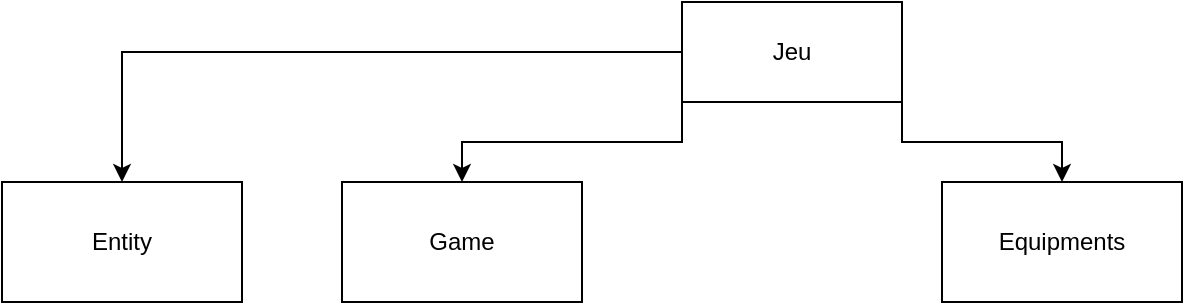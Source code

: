 <mxfile version="22.0.7" type="github" pages="5">
  <diagram name="Classes principales" id="wVLnpVCNf1317EJbrQJ7">
    <mxGraphModel dx="1009" dy="542" grid="1" gridSize="10" guides="1" tooltips="1" connect="1" arrows="1" fold="1" page="1" pageScale="1" pageWidth="827" pageHeight="1169" math="0" shadow="0">
      <root>
        <mxCell id="0" />
        <mxCell id="1" parent="0" />
        <mxCell id="c44JDkO_8QsurB9Xxm63-29" style="edgeStyle=orthogonalEdgeStyle;rounded=0;orthogonalLoop=1;jettySize=auto;html=1;exitX=0;exitY=0.5;exitDx=0;exitDy=0;entryX=0.5;entryY=0;entryDx=0;entryDy=0;" parent="1" source="c44JDkO_8QsurB9Xxm63-24" target="L8BUyToJjAE1nBU0tFCu-11" edge="1">
          <mxGeometry relative="1" as="geometry">
            <mxPoint x="70" y="140" as="targetPoint" />
          </mxGeometry>
        </mxCell>
        <mxCell id="L8BUyToJjAE1nBU0tFCu-6" style="edgeStyle=orthogonalEdgeStyle;rounded=0;orthogonalLoop=1;jettySize=auto;html=1;exitX=0;exitY=1;exitDx=0;exitDy=0;entryX=0.5;entryY=0;entryDx=0;entryDy=0;" parent="1" source="c44JDkO_8QsurB9Xxm63-24" target="L8BUyToJjAE1nBU0tFCu-13" edge="1">
          <mxGeometry relative="1" as="geometry">
            <mxPoint x="260" y="140" as="targetPoint" />
          </mxGeometry>
        </mxCell>
        <mxCell id="R_8-qDrX7hcIkXBAYprP-2" style="edgeStyle=orthogonalEdgeStyle;rounded=0;orthogonalLoop=1;jettySize=auto;html=1;exitX=1;exitY=1;exitDx=0;exitDy=0;entryX=0.5;entryY=0;entryDx=0;entryDy=0;" parent="1" source="c44JDkO_8QsurB9Xxm63-24" target="R_8-qDrX7hcIkXBAYprP-1" edge="1">
          <mxGeometry relative="1" as="geometry" />
        </mxCell>
        <mxCell id="c44JDkO_8QsurB9Xxm63-24" value="Jeu" style="html=1;whiteSpace=wrap;" parent="1" vertex="1">
          <mxGeometry x="350" y="40" width="110" height="50" as="geometry" />
        </mxCell>
        <mxCell id="L8BUyToJjAE1nBU0tFCu-11" value="Entity" style="html=1;whiteSpace=wrap;" parent="1" vertex="1">
          <mxGeometry x="10" y="130" width="120" height="60" as="geometry" />
        </mxCell>
        <mxCell id="L8BUyToJjAE1nBU0tFCu-13" value="Game" style="html=1;whiteSpace=wrap;" parent="1" vertex="1">
          <mxGeometry x="180" y="130" width="120" height="60" as="geometry" />
        </mxCell>
        <mxCell id="R_8-qDrX7hcIkXBAYprP-1" value="Equipments" style="html=1;whiteSpace=wrap;" parent="1" vertex="1">
          <mxGeometry x="480" y="130" width="120" height="60" as="geometry" />
        </mxCell>
      </root>
    </mxGraphModel>
  </diagram>
  <diagram id="hMbzc9La3fjD9Vs7lrhz" name="Class Entity">
    <mxGraphModel dx="1836" dy="542" grid="1" gridSize="10" guides="1" tooltips="1" connect="1" arrows="1" fold="1" page="1" pageScale="1" pageWidth="827" pageHeight="1169" math="0" shadow="0">
      <root>
        <mxCell id="0" />
        <mxCell id="1" parent="0" />
        <mxCell id="m06435uwqEx_PnJoHnlb-1" value="Entity" style="swimlane;fontStyle=0;childLayout=stackLayout;horizontal=1;startSize=26;fillColor=none;horizontalStack=0;resizeParent=1;resizeParentMax=0;resizeLast=0;collapsible=1;marginBottom=0;whiteSpace=wrap;html=1;" parent="1" vertex="1">
          <mxGeometry x="-110" y="140" width="220" height="198" as="geometry">
            <mxRectangle x="-40" y="140" width="70" height="30" as="alternateBounds" />
          </mxGeometry>
        </mxCell>
        <mxCell id="m06435uwqEx_PnJoHnlb-2" value="+ hp : int/float" style="text;strokeColor=none;fillColor=none;align=left;verticalAlign=top;spacingLeft=4;spacingRight=4;overflow=hidden;rotatable=0;points=[[0,0.5],[1,0.5]];portConstraint=eastwest;whiteSpace=wrap;html=1;" parent="m06435uwqEx_PnJoHnlb-1" vertex="1">
          <mxGeometry y="26" width="220" height="26" as="geometry" />
        </mxCell>
        <mxCell id="m06435uwqEx_PnJoHnlb-3" value="+ speed : float" style="text;strokeColor=none;fillColor=none;align=left;verticalAlign=top;spacingLeft=4;spacingRight=4;overflow=hidden;rotatable=0;points=[[0,0.5],[1,0.5]];portConstraint=eastwest;whiteSpace=wrap;html=1;" parent="m06435uwqEx_PnJoHnlb-1" vertex="1">
          <mxGeometry y="52" width="220" height="26" as="geometry" />
        </mxCell>
        <mxCell id="m06435uwqEx_PnJoHnlb-22" value="" style="line;strokeWidth=1;fillColor=none;align=left;verticalAlign=middle;spacingTop=-1;spacingLeft=3;spacingRight=3;rotatable=0;labelPosition=right;points=[];portConstraint=eastwest;strokeColor=inherit;" parent="m06435uwqEx_PnJoHnlb-1" vertex="1">
          <mxGeometry y="78" width="220" height="8" as="geometry" />
        </mxCell>
        <mxCell id="m06435uwqEx_PnJoHnlb-21" value="+ render(SDL_renderer) : void" style="text;strokeColor=none;fillColor=none;align=left;verticalAlign=top;spacingLeft=4;spacingRight=4;overflow=hidden;rotatable=0;points=[[0,0.5],[1,0.5]];portConstraint=eastwest;whiteSpace=wrap;html=1;" parent="m06435uwqEx_PnJoHnlb-1" vertex="1">
          <mxGeometry y="86" width="220" height="30" as="geometry" />
        </mxCell>
        <mxCell id="m06435uwqEx_PnJoHnlb-20" style="text;strokeColor=none;fillColor=none;align=left;verticalAlign=top;spacingLeft=4;spacingRight=4;overflow=hidden;rotatable=0;points=[[0,0.5],[1,0.5]];portConstraint=eastwest;whiteSpace=wrap;html=1;" parent="m06435uwqEx_PnJoHnlb-1" vertex="1">
          <mxGeometry y="116" width="220" height="30" as="geometry" />
        </mxCell>
        <mxCell id="m06435uwqEx_PnJoHnlb-19" style="text;strokeColor=none;fillColor=none;align=left;verticalAlign=top;spacingLeft=4;spacingRight=4;overflow=hidden;rotatable=0;points=[[0,0.5],[1,0.5]];portConstraint=eastwest;whiteSpace=wrap;html=1;" parent="m06435uwqEx_PnJoHnlb-1" vertex="1">
          <mxGeometry y="146" width="220" height="26" as="geometry" />
        </mxCell>
        <mxCell id="m06435uwqEx_PnJoHnlb-18" style="text;strokeColor=none;fillColor=none;align=left;verticalAlign=top;spacingLeft=4;spacingRight=4;overflow=hidden;rotatable=0;points=[[0,0.5],[1,0.5]];portConstraint=eastwest;whiteSpace=wrap;html=1;" parent="m06435uwqEx_PnJoHnlb-1" vertex="1">
          <mxGeometry y="172" width="220" height="26" as="geometry" />
        </mxCell>
        <mxCell id="m06435uwqEx_PnJoHnlb-4" value="" style="endArrow=none;html=1;edgeStyle=orthogonalEdgeStyle;rounded=0;exitX=1;exitY=0.5;exitDx=0;exitDy=0;entryX=0.5;entryY=0;entryDx=0;entryDy=0;" parent="1" source="m06435uwqEx_PnJoHnlb-2" target="m06435uwqEx_PnJoHnlb-11" edge="1">
          <mxGeometry relative="1" as="geometry">
            <mxPoint x="-30" y="330" as="sourcePoint" />
            <mxPoint x="280" y="240" as="targetPoint" />
          </mxGeometry>
        </mxCell>
        <mxCell id="m06435uwqEx_PnJoHnlb-5" value="parent" style="edgeLabel;resizable=0;html=1;align=left;verticalAlign=bottom;" parent="m06435uwqEx_PnJoHnlb-4" connectable="0" vertex="1">
          <mxGeometry x="-1" relative="1" as="geometry" />
        </mxCell>
        <mxCell id="m06435uwqEx_PnJoHnlb-6" value="child" style="edgeLabel;resizable=0;html=1;align=right;verticalAlign=bottom;" parent="m06435uwqEx_PnJoHnlb-4" connectable="0" vertex="1">
          <mxGeometry x="1" relative="1" as="geometry" />
        </mxCell>
        <mxCell id="m06435uwqEx_PnJoHnlb-11" value="Enemy" style="swimlane;fontStyle=1;align=center;verticalAlign=top;childLayout=stackLayout;horizontal=1;startSize=26;horizontalStack=0;resizeParent=1;resizeParentMax=0;resizeLast=0;collapsible=1;marginBottom=0;whiteSpace=wrap;html=1;" parent="1" vertex="1">
          <mxGeometry x="334" y="240" width="160" height="164" as="geometry" />
        </mxCell>
        <mxCell id="m06435uwqEx_PnJoHnlb-12" value="+ damage : int/float" style="text;strokeColor=none;fillColor=none;align=left;verticalAlign=top;spacingLeft=4;spacingRight=4;overflow=hidden;rotatable=0;points=[[0,0.5],[1,0.5]];portConstraint=eastwest;whiteSpace=wrap;html=1;" parent="m06435uwqEx_PnJoHnlb-11" vertex="1">
          <mxGeometry y="26" width="160" height="26" as="geometry" />
        </mxCell>
        <mxCell id="m06435uwqEx_PnJoHnlb-13" value="" style="line;strokeWidth=1;fillColor=none;align=left;verticalAlign=middle;spacingTop=-1;spacingLeft=3;spacingRight=3;rotatable=0;labelPosition=right;points=[];portConstraint=eastwest;strokeColor=inherit;" parent="m06435uwqEx_PnJoHnlb-11" vertex="1">
          <mxGeometry y="52" width="160" height="8" as="geometry" />
        </mxCell>
        <mxCell id="m06435uwqEx_PnJoHnlb-14" value="+ behavior(void) : void" style="text;strokeColor=none;fillColor=none;align=left;verticalAlign=top;spacingLeft=4;spacingRight=4;overflow=hidden;rotatable=0;points=[[0,0.5],[1,0.5]];portConstraint=eastwest;whiteSpace=wrap;html=1;" parent="m06435uwqEx_PnJoHnlb-11" vertex="1">
          <mxGeometry y="60" width="160" height="26" as="geometry" />
        </mxCell>
        <mxCell id="m06435uwqEx_PnJoHnlb-17" style="text;strokeColor=none;fillColor=none;align=left;verticalAlign=top;spacingLeft=4;spacingRight=4;overflow=hidden;rotatable=0;points=[[0,0.5],[1,0.5]];portConstraint=eastwest;whiteSpace=wrap;html=1;" parent="m06435uwqEx_PnJoHnlb-11" vertex="1">
          <mxGeometry y="86" width="160" height="26" as="geometry" />
        </mxCell>
        <mxCell id="m06435uwqEx_PnJoHnlb-16" style="text;strokeColor=none;fillColor=none;align=left;verticalAlign=top;spacingLeft=4;spacingRight=4;overflow=hidden;rotatable=0;points=[[0,0.5],[1,0.5]];portConstraint=eastwest;whiteSpace=wrap;html=1;" parent="m06435uwqEx_PnJoHnlb-11" vertex="1">
          <mxGeometry y="112" width="160" height="26" as="geometry" />
        </mxCell>
        <mxCell id="m06435uwqEx_PnJoHnlb-15" style="text;strokeColor=none;fillColor=none;align=left;verticalAlign=top;spacingLeft=4;spacingRight=4;overflow=hidden;rotatable=0;points=[[0,0.5],[1,0.5]];portConstraint=eastwest;whiteSpace=wrap;html=1;" parent="m06435uwqEx_PnJoHnlb-11" vertex="1">
          <mxGeometry y="138" width="160" height="26" as="geometry" />
        </mxCell>
        <mxCell id="m06435uwqEx_PnJoHnlb-23" value="" style="endArrow=none;html=1;edgeStyle=orthogonalEdgeStyle;rounded=0;exitX=0;exitY=0.5;exitDx=0;exitDy=0;entryX=0.5;entryY=0;entryDx=0;entryDy=0;" parent="1" source="m06435uwqEx_PnJoHnlb-2" target="m06435uwqEx_PnJoHnlb-27" edge="1">
          <mxGeometry relative="1" as="geometry">
            <mxPoint x="-430" y="330" as="sourcePoint" />
            <mxPoint x="-450" y="280" as="targetPoint" />
          </mxGeometry>
        </mxCell>
        <mxCell id="m06435uwqEx_PnJoHnlb-24" value="parent" style="edgeLabel;resizable=0;html=1;align=left;verticalAlign=bottom;" parent="m06435uwqEx_PnJoHnlb-23" connectable="0" vertex="1">
          <mxGeometry x="-1" relative="1" as="geometry">
            <mxPoint x="-38" y="-1" as="offset" />
          </mxGeometry>
        </mxCell>
        <mxCell id="m06435uwqEx_PnJoHnlb-25" value="child" style="edgeLabel;resizable=0;html=1;align=right;verticalAlign=bottom;" parent="m06435uwqEx_PnJoHnlb-23" connectable="0" vertex="1">
          <mxGeometry x="1" relative="1" as="geometry" />
        </mxCell>
        <mxCell id="m06435uwqEx_PnJoHnlb-27" value="Player" style="swimlane;fontStyle=1;align=center;verticalAlign=top;childLayout=stackLayout;horizontal=1;startSize=26;horizontalStack=0;resizeParent=1;resizeParentMax=0;resizeLast=0;collapsible=1;marginBottom=0;whiteSpace=wrap;html=1;" parent="1" vertex="1">
          <mxGeometry x="-493" y="240" width="160" height="242" as="geometry" />
        </mxCell>
        <mxCell id="m06435uwqEx_PnJoHnlb-28" value="+ range : float" style="text;strokeColor=none;fillColor=none;align=left;verticalAlign=top;spacingLeft=4;spacingRight=4;overflow=hidden;rotatable=0;points=[[0,0.5],[1,0.5]];portConstraint=eastwest;whiteSpace=wrap;html=1;" parent="m06435uwqEx_PnJoHnlb-27" vertex="1">
          <mxGeometry y="26" width="160" height="26" as="geometry" />
        </mxCell>
        <mxCell id="m06435uwqEx_PnJoHnlb-37" value="+ firingRate : float" style="text;strokeColor=none;fillColor=none;align=left;verticalAlign=top;spacingLeft=4;spacingRight=4;overflow=hidden;rotatable=0;points=[[0,0.5],[1,0.5]];portConstraint=eastwest;whiteSpace=wrap;html=1;" parent="m06435uwqEx_PnJoHnlb-27" vertex="1">
          <mxGeometry y="52" width="160" height="26" as="geometry" />
        </mxCell>
        <mxCell id="m06435uwqEx_PnJoHnlb-36" value="+ armor : int" style="text;strokeColor=none;fillColor=none;align=left;verticalAlign=top;spacingLeft=4;spacingRight=4;overflow=hidden;rotatable=0;points=[[0,0.5],[1,0.5]];portConstraint=eastwest;whiteSpace=wrap;html=1;" parent="m06435uwqEx_PnJoHnlb-27" vertex="1">
          <mxGeometry y="78" width="160" height="26" as="geometry" />
        </mxCell>
        <mxCell id="m06435uwqEx_PnJoHnlb-35" value="+ lootRange : float" style="text;strokeColor=none;fillColor=none;align=left;verticalAlign=top;spacingLeft=4;spacingRight=4;overflow=hidden;rotatable=0;points=[[0,0.5],[1,0.5]];portConstraint=eastwest;whiteSpace=wrap;html=1;" parent="m06435uwqEx_PnJoHnlb-27" vertex="1">
          <mxGeometry y="104" width="160" height="26" as="geometry" />
        </mxCell>
        <mxCell id="m06435uwqEx_PnJoHnlb-34" value="+ xp : int/float" style="text;strokeColor=none;fillColor=none;align=left;verticalAlign=top;spacingLeft=4;spacingRight=4;overflow=hidden;rotatable=0;points=[[0,0.5],[1,0.5]];portConstraint=eastwest;whiteSpace=wrap;html=1;" parent="m06435uwqEx_PnJoHnlb-27" vertex="1">
          <mxGeometry y="130" width="160" height="26" as="geometry" />
        </mxCell>
        <mxCell id="m06435uwqEx_PnJoHnlb-39" value="+ level : int" style="text;strokeColor=none;fillColor=none;align=left;verticalAlign=top;spacingLeft=4;spacingRight=4;overflow=hidden;rotatable=0;points=[[0,0.5],[1,0.5]];portConstraint=eastwest;whiteSpace=wrap;html=1;" parent="m06435uwqEx_PnJoHnlb-27" vertex="1">
          <mxGeometry y="156" width="160" height="26" as="geometry" />
        </mxCell>
        <mxCell id="m06435uwqEx_PnJoHnlb-38" value="+ x : int, y: int&lt;br&gt;" style="text;strokeColor=none;fillColor=none;align=left;verticalAlign=top;spacingLeft=4;spacingRight=4;overflow=hidden;rotatable=0;points=[[0,0.5],[1,0.5]];portConstraint=eastwest;whiteSpace=wrap;html=1;" parent="m06435uwqEx_PnJoHnlb-27" vertex="1">
          <mxGeometry y="182" width="160" height="26" as="geometry" />
        </mxCell>
        <mxCell id="m06435uwqEx_PnJoHnlb-29" value="" style="line;strokeWidth=1;fillColor=none;align=left;verticalAlign=middle;spacingTop=-1;spacingLeft=3;spacingRight=3;rotatable=0;labelPosition=right;points=[];portConstraint=eastwest;strokeColor=inherit;" parent="m06435uwqEx_PnJoHnlb-27" vertex="1">
          <mxGeometry y="208" width="160" height="8" as="geometry" />
        </mxCell>
        <mxCell id="m06435uwqEx_PnJoHnlb-30" value="+ levelUp(void) : void" style="text;strokeColor=none;fillColor=none;align=left;verticalAlign=top;spacingLeft=4;spacingRight=4;overflow=hidden;rotatable=0;points=[[0,0.5],[1,0.5]];portConstraint=eastwest;whiteSpace=wrap;html=1;" parent="m06435uwqEx_PnJoHnlb-27" vertex="1">
          <mxGeometry y="216" width="160" height="26" as="geometry" />
        </mxCell>
      </root>
    </mxGraphModel>
  </diagram>
  <diagram id="sUejLXF29kmHq-jj2oSN" name="Class Game">
    <mxGraphModel dx="1009" dy="542" grid="1" gridSize="10" guides="1" tooltips="1" connect="1" arrows="1" fold="1" page="1" pageScale="1" pageWidth="827" pageHeight="1169" math="0" shadow="0">
      <root>
        <mxCell id="0" />
        <mxCell id="1" parent="0" />
        <mxCell id="YCpzxiquLKydCjm8bQEY-1" value="Game" style="swimlane;fontStyle=0;childLayout=stackLayout;horizontal=1;startSize=26;fillColor=none;horizontalStack=0;resizeParent=1;resizeParentMax=0;resizeLast=0;collapsible=1;marginBottom=0;whiteSpace=wrap;html=1;" parent="1" vertex="1">
          <mxGeometry x="304" y="80" width="220" height="120" as="geometry">
            <mxRectangle x="-40" y="140" width="70" height="30" as="alternateBounds" />
          </mxGeometry>
        </mxCell>
        <mxCell id="YCpzxiquLKydCjm8bQEY-2" value="+ isRunning : bool" style="text;strokeColor=none;fillColor=none;align=left;verticalAlign=top;spacingLeft=4;spacingRight=4;overflow=hidden;rotatable=0;points=[[0,0.5],[1,0.5]];portConstraint=eastwest;whiteSpace=wrap;html=1;" parent="YCpzxiquLKydCjm8bQEY-1" vertex="1">
          <mxGeometry y="26" width="220" height="26" as="geometry" />
        </mxCell>
        <mxCell id="YCpzxiquLKydCjm8bQEY-4" value="" style="line;strokeWidth=1;fillColor=none;align=left;verticalAlign=middle;spacingTop=-1;spacingLeft=3;spacingRight=3;rotatable=0;labelPosition=right;points=[];portConstraint=eastwest;strokeColor=inherit;" parent="YCpzxiquLKydCjm8bQEY-1" vertex="1">
          <mxGeometry y="52" width="220" height="8" as="geometry" />
        </mxCell>
        <mxCell id="YCpzxiquLKydCjm8bQEY-5" value="+ render(SDL_renderer) : void" style="text;strokeColor=none;fillColor=none;align=left;verticalAlign=top;spacingLeft=4;spacingRight=4;overflow=hidden;rotatable=0;points=[[0,0.5],[1,0.5]];portConstraint=eastwest;whiteSpace=wrap;html=1;" parent="YCpzxiquLKydCjm8bQEY-1" vertex="1">
          <mxGeometry y="60" width="220" height="30" as="geometry" />
        </mxCell>
        <mxCell id="YCpzxiquLKydCjm8bQEY-6" value="+ handleEvents(void) : void" style="text;strokeColor=none;fillColor=none;align=left;verticalAlign=top;spacingLeft=4;spacingRight=4;overflow=hidden;rotatable=0;points=[[0,0.5],[1,0.5]];portConstraint=eastwest;whiteSpace=wrap;html=1;" parent="YCpzxiquLKydCjm8bQEY-1" vertex="1">
          <mxGeometry y="90" width="220" height="30" as="geometry" />
        </mxCell>
      </root>
    </mxGraphModel>
  </diagram>
  <diagram id="WWeAsBjscEdh2DhNJtwF" name="Class Equipments">
    <mxGraphModel dx="696" dy="374" grid="1" gridSize="10" guides="1" tooltips="1" connect="1" arrows="1" fold="1" page="1" pageScale="1" pageWidth="827" pageHeight="1169" math="0" shadow="0">
      <root>
        <mxCell id="0" />
        <mxCell id="1" parent="0" />
        <mxCell id="KcCnoSjDwIJO9KkqKZLT-1" value="Equipment" style="swimlane;fontStyle=0;childLayout=stackLayout;horizontal=1;startSize=26;fillColor=none;horizontalStack=0;resizeParent=1;resizeParentMax=0;resizeLast=0;collapsible=1;marginBottom=0;whiteSpace=wrap;html=1;" parent="1" vertex="1">
          <mxGeometry x="304" y="80" width="220" height="64" as="geometry">
            <mxRectangle x="-40" y="140" width="70" height="30" as="alternateBounds" />
          </mxGeometry>
        </mxCell>
        <mxCell id="KcCnoSjDwIJO9KkqKZLT-3" value="" style="line;strokeWidth=1;fillColor=none;align=left;verticalAlign=middle;spacingTop=-1;spacingLeft=3;spacingRight=3;rotatable=0;labelPosition=right;points=[];portConstraint=eastwest;strokeColor=inherit;" parent="KcCnoSjDwIJO9KkqKZLT-1" vertex="1">
          <mxGeometry y="26" width="220" height="8" as="geometry" />
        </mxCell>
        <mxCell id="KcCnoSjDwIJO9KkqKZLT-4" value="+ render(SDL_renderer) : void" style="text;strokeColor=none;fillColor=none;align=left;verticalAlign=top;spacingLeft=4;spacingRight=4;overflow=hidden;rotatable=0;points=[[0,0.5],[1,0.5]];portConstraint=eastwest;whiteSpace=wrap;html=1;" parent="KcCnoSjDwIJO9KkqKZLT-1" vertex="1">
          <mxGeometry y="34" width="220" height="30" as="geometry" />
        </mxCell>
        <mxCell id="KcCnoSjDwIJO9KkqKZLT-6" value="Items" style="swimlane;fontStyle=0;childLayout=stackLayout;horizontal=1;startSize=26;fillColor=none;horizontalStack=0;resizeParent=1;resizeParentMax=0;resizeLast=0;collapsible=1;marginBottom=0;whiteSpace=wrap;html=1;" parent="1" vertex="1">
          <mxGeometry x="60" y="190" width="190" height="124" as="geometry">
            <mxRectangle x="-40" y="140" width="70" height="30" as="alternateBounds" />
          </mxGeometry>
        </mxCell>
        <mxCell id="KcCnoSjDwIJO9KkqKZLT-17" value="+ havMax : bool" style="text;strokeColor=none;fillColor=none;align=left;verticalAlign=top;spacingLeft=4;spacingRight=4;overflow=hidden;rotatable=0;points=[[0,0.5],[1,0.5]];portConstraint=eastwest;whiteSpace=wrap;html=1;" parent="KcCnoSjDwIJO9KkqKZLT-6" vertex="1">
          <mxGeometry y="26" width="190" height="30" as="geometry" />
        </mxCell>
        <mxCell id="KcCnoSjDwIJO9KkqKZLT-7" value="" style="line;strokeWidth=1;fillColor=none;align=left;verticalAlign=middle;spacingTop=-1;spacingLeft=3;spacingRight=3;rotatable=0;labelPosition=right;points=[];portConstraint=eastwest;strokeColor=inherit;" parent="KcCnoSjDwIJO9KkqKZLT-6" vertex="1">
          <mxGeometry y="56" width="190" height="8" as="geometry" />
        </mxCell>
        <mxCell id="KcCnoSjDwIJO9KkqKZLT-8" value="+ render(SDL_renderer) : void" style="text;strokeColor=none;fillColor=none;align=left;verticalAlign=top;spacingLeft=4;spacingRight=4;overflow=hidden;rotatable=0;points=[[0,0.5],[1,0.5]];portConstraint=eastwest;whiteSpace=wrap;html=1;" parent="KcCnoSjDwIJO9KkqKZLT-6" vertex="1">
          <mxGeometry y="64" width="190" height="30" as="geometry" />
        </mxCell>
        <mxCell id="KcCnoSjDwIJO9KkqKZLT-18" value="+ behavior(void) : void" style="text;strokeColor=none;fillColor=none;align=left;verticalAlign=top;spacingLeft=4;spacingRight=4;overflow=hidden;rotatable=0;points=[[0,0.5],[1,0.5]];portConstraint=eastwest;whiteSpace=wrap;html=1;" parent="KcCnoSjDwIJO9KkqKZLT-6" vertex="1">
          <mxGeometry y="94" width="190" height="30" as="geometry" />
        </mxCell>
        <mxCell id="KcCnoSjDwIJO9KkqKZLT-10" value="" style="endArrow=none;html=1;edgeStyle=orthogonalEdgeStyle;rounded=0;exitX=0;exitY=0.5;exitDx=0;exitDy=0;entryX=0.5;entryY=0;entryDx=0;entryDy=0;" parent="1" source="KcCnoSjDwIJO9KkqKZLT-4" target="KcCnoSjDwIJO9KkqKZLT-6" edge="1">
          <mxGeometry relative="1" as="geometry">
            <mxPoint x="330" y="280" as="sourcePoint" />
            <mxPoint x="490" y="280" as="targetPoint" />
          </mxGeometry>
        </mxCell>
        <mxCell id="KcCnoSjDwIJO9KkqKZLT-11" value="parent" style="edgeLabel;resizable=0;html=1;align=left;verticalAlign=bottom;" parent="KcCnoSjDwIJO9KkqKZLT-10" connectable="0" vertex="1">
          <mxGeometry x="-1" relative="1" as="geometry">
            <mxPoint x="-40" as="offset" />
          </mxGeometry>
        </mxCell>
        <mxCell id="KcCnoSjDwIJO9KkqKZLT-12" value="child" style="edgeLabel;resizable=0;html=1;align=right;verticalAlign=bottom;" parent="KcCnoSjDwIJO9KkqKZLT-10" connectable="0" vertex="1">
          <mxGeometry x="1" relative="1" as="geometry" />
        </mxCell>
        <mxCell id="KcCnoSjDwIJO9KkqKZLT-19" value="Weapons" style="swimlane;fontStyle=0;childLayout=stackLayout;horizontal=1;startSize=26;fillColor=none;horizontalStack=0;resizeParent=1;resizeParentMax=0;resizeLast=0;collapsible=1;marginBottom=0;whiteSpace=wrap;html=1;" parent="1" vertex="1">
          <mxGeometry x="600" y="190" width="190" height="244" as="geometry">
            <mxRectangle x="-40" y="140" width="70" height="30" as="alternateBounds" />
          </mxGeometry>
        </mxCell>
        <mxCell id="KcCnoSjDwIJO9KkqKZLT-20" value="+ fireRate : float" style="text;strokeColor=none;fillColor=none;align=left;verticalAlign=top;spacingLeft=4;spacingRight=4;overflow=hidden;rotatable=0;points=[[0,0.5],[1,0.5]];portConstraint=eastwest;whiteSpace=wrap;html=1;" parent="KcCnoSjDwIJO9KkqKZLT-19" vertex="1">
          <mxGeometry y="26" width="190" height="30" as="geometry" />
        </mxCell>
        <mxCell id="KcCnoSjDwIJO9KkqKZLT-32" value="+ numberOfProjectiles : int" style="text;strokeColor=none;fillColor=none;align=left;verticalAlign=top;spacingLeft=4;spacingRight=4;overflow=hidden;rotatable=0;points=[[0,0.5],[1,0.5]];portConstraint=eastwest;whiteSpace=wrap;html=1;" parent="KcCnoSjDwIJO9KkqKZLT-19" vertex="1">
          <mxGeometry y="56" width="190" height="30" as="geometry" />
        </mxCell>
        <mxCell id="KcCnoSjDwIJO9KkqKZLT-31" value="+ spread : float" style="text;strokeColor=none;fillColor=none;align=left;verticalAlign=top;spacingLeft=4;spacingRight=4;overflow=hidden;rotatable=0;points=[[0,0.5],[1,0.5]];portConstraint=eastwest;whiteSpace=wrap;html=1;" parent="KcCnoSjDwIJO9KkqKZLT-19" vertex="1">
          <mxGeometry y="86" width="190" height="30" as="geometry" />
        </mxCell>
        <mxCell id="KcCnoSjDwIJO9KkqKZLT-30" value="+ cooldown : float" style="text;strokeColor=none;fillColor=none;align=left;verticalAlign=top;spacingLeft=4;spacingRight=4;overflow=hidden;rotatable=0;points=[[0,0.5],[1,0.5]];portConstraint=eastwest;whiteSpace=wrap;html=1;" parent="KcCnoSjDwIJO9KkqKZLT-19" vertex="1">
          <mxGeometry y="116" width="190" height="30" as="geometry" />
        </mxCell>
        <mxCell id="KcCnoSjDwIJO9KkqKZLT-29" value="+ damage : float" style="text;strokeColor=none;fillColor=none;align=left;verticalAlign=top;spacingLeft=4;spacingRight=4;overflow=hidden;rotatable=0;points=[[0,0.5],[1,0.5]];portConstraint=eastwest;whiteSpace=wrap;html=1;" parent="KcCnoSjDwIJO9KkqKZLT-19" vertex="1">
          <mxGeometry y="146" width="190" height="30" as="geometry" />
        </mxCell>
        <mxCell id="KcCnoSjDwIJO9KkqKZLT-21" value="" style="line;strokeWidth=1;fillColor=none;align=left;verticalAlign=middle;spacingTop=-1;spacingLeft=3;spacingRight=3;rotatable=0;labelPosition=right;points=[];portConstraint=eastwest;strokeColor=inherit;" parent="KcCnoSjDwIJO9KkqKZLT-19" vertex="1">
          <mxGeometry y="176" width="190" height="8" as="geometry" />
        </mxCell>
        <mxCell id="KcCnoSjDwIJO9KkqKZLT-22" value="+ render(SDL_renderer) : void" style="text;strokeColor=none;fillColor=none;align=left;verticalAlign=top;spacingLeft=4;spacingRight=4;overflow=hidden;rotatable=0;points=[[0,0.5],[1,0.5]];portConstraint=eastwest;whiteSpace=wrap;html=1;" parent="KcCnoSjDwIJO9KkqKZLT-19" vertex="1">
          <mxGeometry y="184" width="190" height="30" as="geometry" />
        </mxCell>
        <mxCell id="KcCnoSjDwIJO9KkqKZLT-23" value="+ shoot(void) : void" style="text;strokeColor=none;fillColor=none;align=left;verticalAlign=top;spacingLeft=4;spacingRight=4;overflow=hidden;rotatable=0;points=[[0,0.5],[1,0.5]];portConstraint=eastwest;whiteSpace=wrap;html=1;" parent="KcCnoSjDwIJO9KkqKZLT-19" vertex="1">
          <mxGeometry y="214" width="190" height="30" as="geometry" />
        </mxCell>
        <mxCell id="KcCnoSjDwIJO9KkqKZLT-26" value="" style="endArrow=none;html=1;edgeStyle=orthogonalEdgeStyle;rounded=0;entryX=0.5;entryY=0;entryDx=0;entryDy=0;exitX=1;exitY=0.5;exitDx=0;exitDy=0;" parent="1" source="KcCnoSjDwIJO9KkqKZLT-4" target="KcCnoSjDwIJO9KkqKZLT-19" edge="1">
          <mxGeometry relative="1" as="geometry">
            <mxPoint x="560" y="120" as="sourcePoint" />
            <mxPoint x="650" y="211" as="targetPoint" />
          </mxGeometry>
        </mxCell>
        <mxCell id="KcCnoSjDwIJO9KkqKZLT-27" value="parent" style="edgeLabel;resizable=0;html=1;align=left;verticalAlign=bottom;" parent="KcCnoSjDwIJO9KkqKZLT-26" connectable="0" vertex="1">
          <mxGeometry x="-1" relative="1" as="geometry">
            <mxPoint x="6" as="offset" />
          </mxGeometry>
        </mxCell>
        <mxCell id="KcCnoSjDwIJO9KkqKZLT-28" value="child" style="edgeLabel;resizable=0;html=1;align=right;verticalAlign=bottom;" parent="KcCnoSjDwIJO9KkqKZLT-26" connectable="0" vertex="1">
          <mxGeometry x="1" relative="1" as="geometry" />
        </mxCell>
      </root>
    </mxGraphModel>
  </diagram>
  <diagram id="gBsYKc4-R4CihcENH7xL" name="Utils">
    <mxGraphModel dx="1009" dy="542" grid="1" gridSize="10" guides="1" tooltips="1" connect="1" arrows="1" fold="1" page="1" pageScale="1" pageWidth="827" pageHeight="1169" math="0" shadow="0">
      <root>
        <mxCell id="0" />
        <mxCell id="1" parent="0" />
        <mxCell id="2XOkp3gTDntq22iToV-l-1" value="Button" style="swimlane;fontStyle=1;align=center;verticalAlign=top;childLayout=stackLayout;horizontal=1;startSize=26;horizontalStack=0;resizeParent=1;resizeParentMax=0;resizeLast=0;collapsible=1;marginBottom=0;whiteSpace=wrap;html=1;" parent="1" vertex="1">
          <mxGeometry x="50" y="50" width="260" height="708" as="geometry">
            <mxRectangle x="50" y="50" width="80" height="30" as="alternateBounds" />
          </mxGeometry>
        </mxCell>
        <mxCell id="2XOkp3gTDntq22iToV-l-2" value="+ x : int" style="text;strokeColor=none;fillColor=none;align=left;verticalAlign=top;spacingLeft=4;spacingRight=4;overflow=hidden;rotatable=0;points=[[0,0.5],[1,0.5]];portConstraint=eastwest;whiteSpace=wrap;html=1;" parent="2XOkp3gTDntq22iToV-l-1" vertex="1">
          <mxGeometry y="26" width="260" height="26" as="geometry" />
        </mxCell>
        <mxCell id="2XOkp3gTDntq22iToV-l-13" value="+ y : int" style="text;strokeColor=none;fillColor=none;align=left;verticalAlign=top;spacingLeft=4;spacingRight=4;overflow=hidden;rotatable=0;points=[[0,0.5],[1,0.5]];portConstraint=eastwest;whiteSpace=wrap;html=1;" parent="2XOkp3gTDntq22iToV-l-1" vertex="1">
          <mxGeometry y="52" width="260" height="26" as="geometry" />
        </mxCell>
        <mxCell id="2XOkp3gTDntq22iToV-l-12" value="+ width : int" style="text;strokeColor=none;fillColor=none;align=left;verticalAlign=top;spacingLeft=4;spacingRight=4;overflow=hidden;rotatable=0;points=[[0,0.5],[1,0.5]];portConstraint=eastwest;whiteSpace=wrap;html=1;" parent="2XOkp3gTDntq22iToV-l-1" vertex="1">
          <mxGeometry y="78" width="260" height="26" as="geometry" />
        </mxCell>
        <mxCell id="2XOkp3gTDntq22iToV-l-11" value="+ height : int" style="text;strokeColor=none;fillColor=none;align=left;verticalAlign=top;spacingLeft=4;spacingRight=4;overflow=hidden;rotatable=0;points=[[0,0.5],[1,0.5]];portConstraint=eastwest;whiteSpace=wrap;html=1;" parent="2XOkp3gTDntq22iToV-l-1" vertex="1">
          <mxGeometry y="104" width="260" height="26" as="geometry" />
        </mxCell>
        <mxCell id="2XOkp3gTDntq22iToV-l-10" value="+ isPressed : bool" style="text;strokeColor=none;fillColor=none;align=left;verticalAlign=top;spacingLeft=4;spacingRight=4;overflow=hidden;rotatable=0;points=[[0,0.5],[1,0.5]];portConstraint=eastwest;whiteSpace=wrap;html=1;" parent="2XOkp3gTDntq22iToV-l-1" vertex="1">
          <mxGeometry y="130" width="260" height="26" as="geometry" />
        </mxCell>
        <mxCell id="2XOkp3gTDntq22iToV-l-9" value="+ hovering : bool" style="text;strokeColor=none;fillColor=none;align=left;verticalAlign=top;spacingLeft=4;spacingRight=4;overflow=hidden;rotatable=0;points=[[0,0.5],[1,0.5]];portConstraint=eastwest;whiteSpace=wrap;html=1;" parent="2XOkp3gTDntq22iToV-l-1" vertex="1">
          <mxGeometry y="156" width="260" height="26" as="geometry" />
        </mxCell>
        <mxCell id="2XOkp3gTDntq22iToV-l-8" value="+ textColor : SDL_Color" style="text;strokeColor=none;fillColor=none;align=left;verticalAlign=top;spacingLeft=4;spacingRight=4;overflow=hidden;rotatable=0;points=[[0,0.5],[1,0.5]];portConstraint=eastwest;whiteSpace=wrap;html=1;" parent="2XOkp3gTDntq22iToV-l-1" vertex="1">
          <mxGeometry y="182" width="260" height="26" as="geometry" />
        </mxCell>
        <mxCell id="2XOkp3gTDntq22iToV-l-7" value="+ buttonColor : SDL_Color" style="text;strokeColor=none;fillColor=none;align=left;verticalAlign=top;spacingLeft=4;spacingRight=4;overflow=hidden;rotatable=0;points=[[0,0.5],[1,0.5]];portConstraint=eastwest;whiteSpace=wrap;html=1;" parent="2XOkp3gTDntq22iToV-l-1" vertex="1">
          <mxGeometry y="208" width="260" height="26" as="geometry" />
        </mxCell>
        <mxCell id="2XOkp3gTDntq22iToV-l-6" value="+ buttonHoverColor : SDL_Color" style="text;strokeColor=none;fillColor=none;align=left;verticalAlign=top;spacingLeft=4;spacingRight=4;overflow=hidden;rotatable=0;points=[[0,0.5],[1,0.5]];portConstraint=eastwest;whiteSpace=wrap;html=1;" parent="2XOkp3gTDntq22iToV-l-1" vertex="1">
          <mxGeometry y="234" width="260" height="26" as="geometry" />
        </mxCell>
        <mxCell id="2XOkp3gTDntq22iToV-l-5" value="+ rect : SDL_rect" style="text;strokeColor=none;fillColor=none;align=left;verticalAlign=top;spacingLeft=4;spacingRight=4;overflow=hidden;rotatable=0;points=[[0,0.5],[1,0.5]];portConstraint=eastwest;whiteSpace=wrap;html=1;" parent="2XOkp3gTDntq22iToV-l-1" vertex="1">
          <mxGeometry y="260" width="260" height="26" as="geometry" />
        </mxCell>
        <mxCell id="2XOkp3gTDntq22iToV-l-17" value="+ text : std::string" style="text;strokeColor=none;fillColor=none;align=left;verticalAlign=top;spacingLeft=4;spacingRight=4;overflow=hidden;rotatable=0;points=[[0,0.5],[1,0.5]];portConstraint=eastwest;whiteSpace=wrap;html=1;" parent="2XOkp3gTDntq22iToV-l-1" vertex="1">
          <mxGeometry y="286" width="260" height="26" as="geometry" />
        </mxCell>
        <mxCell id="2XOkp3gTDntq22iToV-l-16" value="+ textTexture : SDL_Texture*" style="text;strokeColor=none;fillColor=none;align=left;verticalAlign=top;spacingLeft=4;spacingRight=4;overflow=hidden;rotatable=0;points=[[0,0.5],[1,0.5]];portConstraint=eastwest;whiteSpace=wrap;html=1;" parent="2XOkp3gTDntq22iToV-l-1" vertex="1">
          <mxGeometry y="312" width="260" height="26" as="geometry" />
        </mxCell>
        <mxCell id="2XOkp3gTDntq22iToV-l-15" value="+ surface : SDL_Surface*" style="text;strokeColor=none;fillColor=none;align=left;verticalAlign=top;spacingLeft=4;spacingRight=4;overflow=hidden;rotatable=0;points=[[0,0.5],[1,0.5]];portConstraint=eastwest;whiteSpace=wrap;html=1;" parent="2XOkp3gTDntq22iToV-l-1" vertex="1">
          <mxGeometry y="338" width="260" height="26" as="geometry" />
        </mxCell>
        <mxCell id="2XOkp3gTDntq22iToV-l-14" value="+ font : TTF_Font*" style="text;strokeColor=none;fillColor=none;align=left;verticalAlign=top;spacingLeft=4;spacingRight=4;overflow=hidden;rotatable=0;points=[[0,0.5],[1,0.5]];portConstraint=eastwest;whiteSpace=wrap;html=1;" parent="2XOkp3gTDntq22iToV-l-1" vertex="1">
          <mxGeometry y="364" width="260" height="26" as="geometry" />
        </mxCell>
        <mxCell id="2XOkp3gTDntq22iToV-l-18" value="+ renderer: SDL_renderer*" style="text;strokeColor=none;fillColor=none;align=left;verticalAlign=top;spacingLeft=4;spacingRight=4;overflow=hidden;rotatable=0;points=[[0,0.5],[1,0.5]];portConstraint=eastwest;whiteSpace=wrap;html=1;" parent="2XOkp3gTDntq22iToV-l-1" vertex="1">
          <mxGeometry y="390" width="260" height="26" as="geometry" />
        </mxCell>
        <mxCell id="2XOkp3gTDntq22iToV-l-3" value="" style="line;strokeWidth=1;fillColor=none;align=left;verticalAlign=middle;spacingTop=-1;spacingLeft=3;spacingRight=3;rotatable=0;labelPosition=right;points=[];portConstraint=eastwest;strokeColor=inherit;" parent="2XOkp3gTDntq22iToV-l-1" vertex="1">
          <mxGeometry y="416" width="260" height="8" as="geometry" />
        </mxCell>
        <mxCell id="2XOkp3gTDntq22iToV-l-4" value="+ isPointInsideRect(int, int) : bool" style="text;strokeColor=none;fillColor=none;align=left;verticalAlign=top;spacingLeft=4;spacingRight=4;overflow=hidden;rotatable=0;points=[[0,0.5],[1,0.5]];portConstraint=eastwest;whiteSpace=wrap;html=1;" parent="2XOkp3gTDntq22iToV-l-1" vertex="1">
          <mxGeometry y="424" width="260" height="26" as="geometry" />
        </mxCell>
        <mxCell id="2XOkp3gTDntq22iToV-l-26" value="+ Button(SDL_Renderer*, TTF_Font*, const std:string&amp;amp;, int, int, int, int, SDL_Color, SDL_Color, SDL_Color)" style="text;strokeColor=none;fillColor=none;align=left;verticalAlign=top;spacingLeft=4;spacingRight=4;overflow=hidden;rotatable=0;points=[[0,0.5],[1,0.5]];portConstraint=eastwest;whiteSpace=wrap;html=1;" parent="2XOkp3gTDntq22iToV-l-1" vertex="1">
          <mxGeometry y="450" width="260" height="50" as="geometry" />
        </mxCell>
        <mxCell id="2XOkp3gTDntq22iToV-l-25" value="+ Button()" style="text;strokeColor=none;fillColor=none;align=left;verticalAlign=top;spacingLeft=4;spacingRight=4;overflow=hidden;rotatable=0;points=[[0,0.5],[1,0.5]];portConstraint=eastwest;whiteSpace=wrap;html=1;" parent="2XOkp3gTDntq22iToV-l-1" vertex="1">
          <mxGeometry y="500" width="260" height="26" as="geometry" />
        </mxCell>
        <mxCell id="2XOkp3gTDntq22iToV-l-24" value="+ ~Button()" style="text;strokeColor=none;fillColor=none;align=left;verticalAlign=top;spacingLeft=4;spacingRight=4;overflow=hidden;rotatable=0;points=[[0,0.5],[1,0.5]];portConstraint=eastwest;whiteSpace=wrap;html=1;" parent="2XOkp3gTDntq22iToV-l-1" vertex="1">
          <mxGeometry y="526" width="260" height="26" as="geometry" />
        </mxCell>
        <mxCell id="2XOkp3gTDntq22iToV-l-23" value="+ handleEvent(SDL_Event) void" style="text;strokeColor=none;fillColor=none;align=left;verticalAlign=top;spacingLeft=4;spacingRight=4;overflow=hidden;rotatable=0;points=[[0,0.5],[1,0.5]];portConstraint=eastwest;whiteSpace=wrap;html=1;" parent="2XOkp3gTDntq22iToV-l-1" vertex="1">
          <mxGeometry y="552" width="260" height="26" as="geometry" />
        </mxCell>
        <mxCell id="2XOkp3gTDntq22iToV-l-22" value="+ render() : void" style="text;strokeColor=none;fillColor=none;align=left;verticalAlign=top;spacingLeft=4;spacingRight=4;overflow=hidden;rotatable=0;points=[[0,0.5],[1,0.5]];portConstraint=eastwest;whiteSpace=wrap;html=1;" parent="2XOkp3gTDntq22iToV-l-1" vertex="1">
          <mxGeometry y="578" width="260" height="26" as="geometry" />
        </mxCell>
        <mxCell id="2XOkp3gTDntq22iToV-l-21" value="+ pressed(): bool" style="text;strokeColor=none;fillColor=none;align=left;verticalAlign=top;spacingLeft=4;spacingRight=4;overflow=hidden;rotatable=0;points=[[0,0.5],[1,0.5]];portConstraint=eastwest;whiteSpace=wrap;html=1;" parent="2XOkp3gTDntq22iToV-l-1" vertex="1">
          <mxGeometry y="604" width="260" height="26" as="geometry" />
        </mxCell>
        <mxCell id="2XOkp3gTDntq22iToV-l-20" value="+ setTextColor(SDL_Color) : void" style="text;strokeColor=none;fillColor=none;align=left;verticalAlign=top;spacingLeft=4;spacingRight=4;overflow=hidden;rotatable=0;points=[[0,0.5],[1,0.5]];portConstraint=eastwest;whiteSpace=wrap;html=1;" parent="2XOkp3gTDntq22iToV-l-1" vertex="1">
          <mxGeometry y="630" width="260" height="26" as="geometry" />
        </mxCell>
        <mxCell id="2XOkp3gTDntq22iToV-l-27" value="+ setButtonColor(SDL_Color) : void" style="text;strokeColor=none;fillColor=none;align=left;verticalAlign=top;spacingLeft=4;spacingRight=4;overflow=hidden;rotatable=0;points=[[0,0.5],[1,0.5]];portConstraint=eastwest;whiteSpace=wrap;html=1;" parent="2XOkp3gTDntq22iToV-l-1" vertex="1">
          <mxGeometry y="656" width="260" height="26" as="geometry" />
        </mxCell>
        <mxCell id="2XOkp3gTDntq22iToV-l-19" value="+ setButtonHoverColor(SDL_Color) : void" style="text;strokeColor=none;fillColor=none;align=left;verticalAlign=top;spacingLeft=4;spacingRight=4;overflow=hidden;rotatable=0;points=[[0,0.5],[1,0.5]];portConstraint=eastwest;whiteSpace=wrap;html=1;" parent="2XOkp3gTDntq22iToV-l-1" vertex="1">
          <mxGeometry y="682" width="260" height="26" as="geometry" />
        </mxCell>
      </root>
    </mxGraphModel>
  </diagram>
</mxfile>
